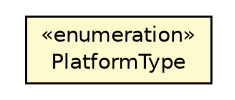 #!/usr/local/bin/dot
#
# Class diagram 
# Generated by UMLGraph version R5_6-24-gf6e263 (http://www.umlgraph.org/)
#

digraph G {
	edge [fontname="Helvetica",fontsize=10,labelfontname="Helvetica",labelfontsize=10];
	node [fontname="Helvetica",fontsize=10,shape=plaintext];
	nodesep=0.25;
	ranksep=0.5;
	// org.universAAL.middleware.managers.deploy.uapp.model.PlatformType
	c286242 [label=<<table title="org.universAAL.middleware.managers.deploy.uapp.model.PlatformType" border="0" cellborder="1" cellspacing="0" cellpadding="2" port="p" bgcolor="lemonChiffon" href="./PlatformType.html">
		<tr><td><table border="0" cellspacing="0" cellpadding="1">
<tr><td align="center" balign="center"> &#171;enumeration&#187; </td></tr>
<tr><td align="center" balign="center"> PlatformType </td></tr>
		</table></td></tr>
		</table>>, URL="./PlatformType.html", fontname="Helvetica", fontcolor="black", fontsize=10.0];
}

